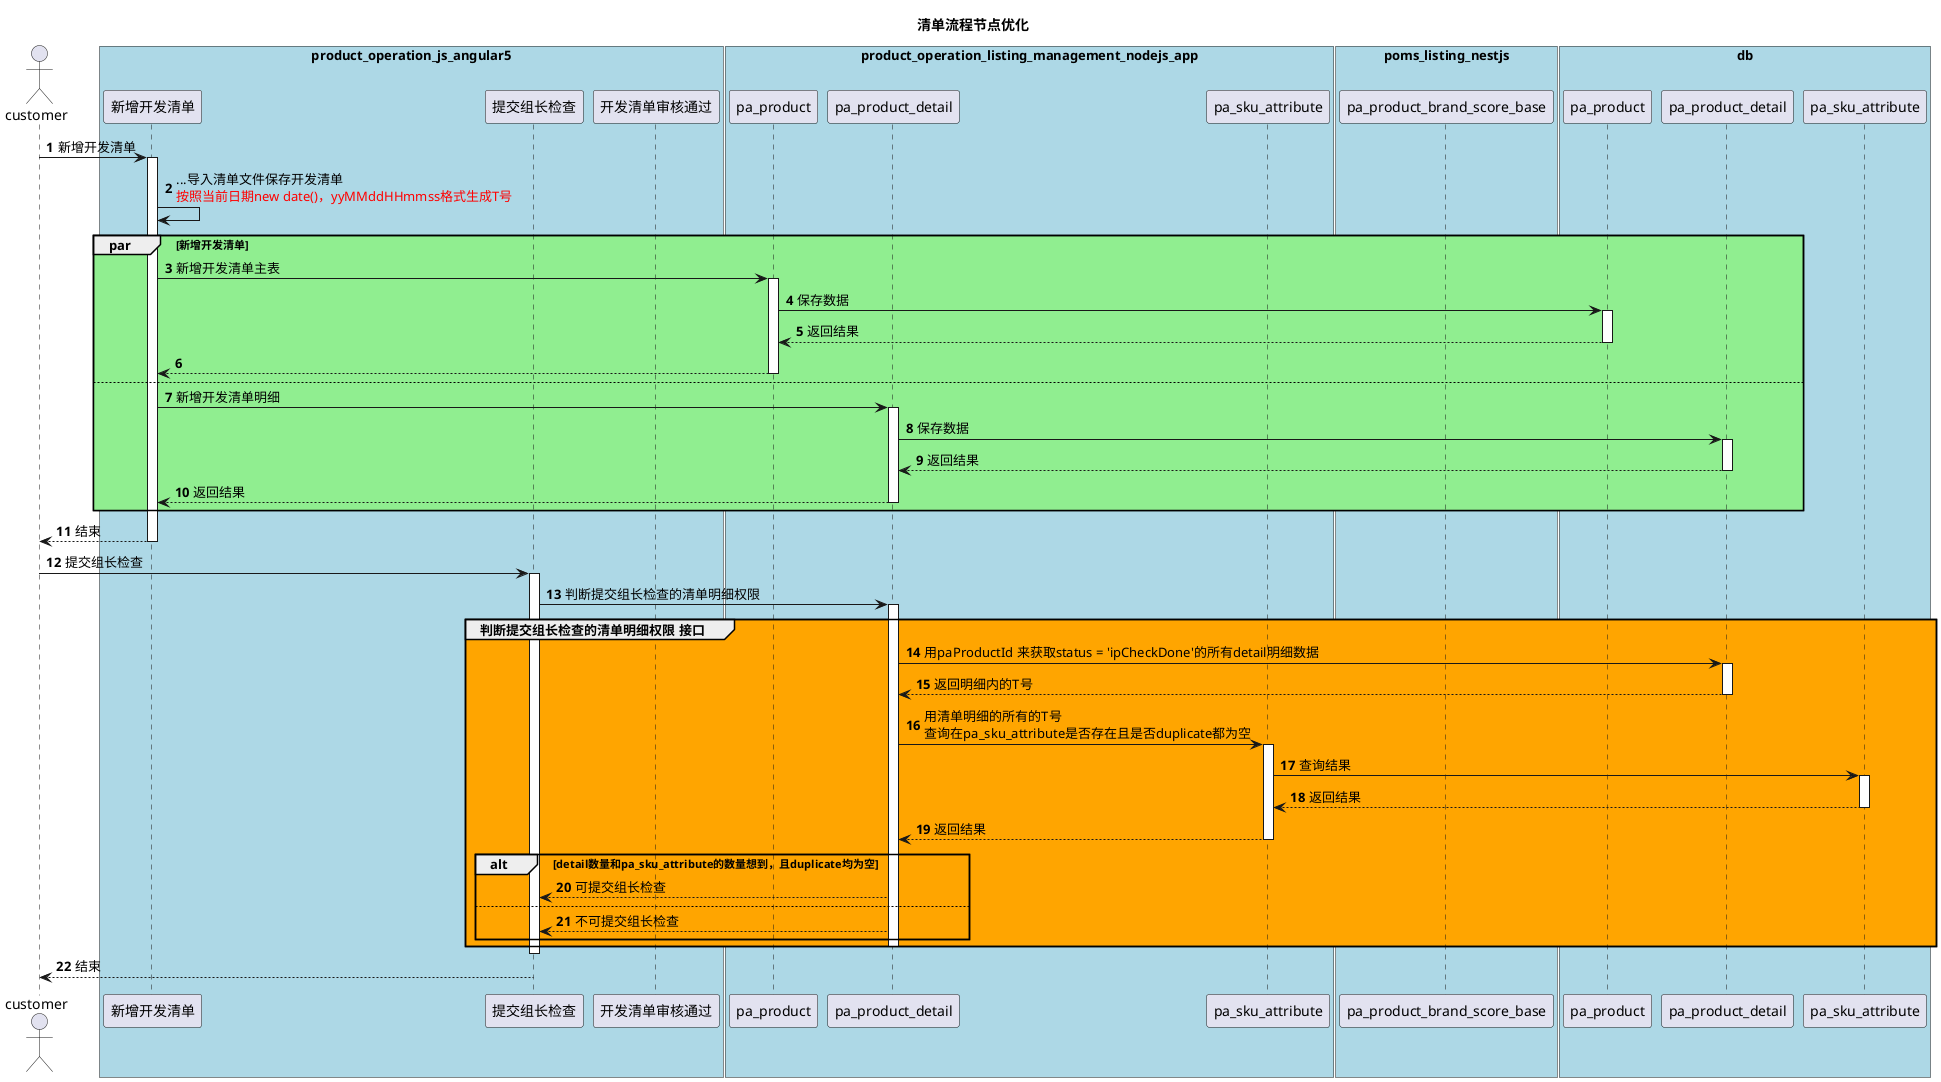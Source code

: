 @startuml
title 清单流程节点优化
autonumber

actor "customer" as customer

box "product_operation_js_angular5" #lightBlue
participant "新增开发清单" as html1
participant "提交组长检查" as html2
participant "开发清单审核通过" as html3
participant "修改品牌" as html3
end box

box "product_operation_listing_management_nodejs_app" #lightBlue
participant "pa_product" as node1
participant "pa_product_detail" as node2
participant "pa_sku_attribute" as node3
participant "pa_product_brand" as node3
end box

box "poms_listing_nestjs" #lightBlue
participant "pa_product_brand_score_base" as node4
end box

box "db" #lightBlue
participant "pa_product" as db1
participant "pa_product_detail" as db2
participant "pa_sku_attribute" as db3
end box

customer -> html1 : 新增开发清单
activate html1
html1 -> html1 : ...导入清单文件保存开发清单\n<color #red>按照当前日期new date()，yyMMddHHmmss格式生成T号

Par #lightGreen 新增开发清单
html1 -> node1 : 新增开发清单主表
activate node1
node1 -> db1 : 保存数据
activate db1
db1 --> node1 : 返回结果
deactivate db1
node1 --> html1 :
deactivate node1
else
html1 -> node2 : 新增开发清单明细
activate node2
node2 -> db2 : 保存数据
activate db2
db2 --> node2 : 返回结果
deactivate db2
node2 --> html1 : 返回结果
deactivate node2

end
html1 --> customer : 结束
deactivate html1


customer -> html2 : 提交组长检查
activate html2
html2 -> node2 : 判断提交组长检查的清单明细权限
activate node2
group #orange 判断提交组长检查的清单明细权限 接口
node2 -> db2 : 用paProductId 来获取status = 'ipCheckDone'的所有detail明细数据
activate db2
db2 --> node2 : 返回明细内的T号
deactivate db2
node2 -> node3 : 用清单明细的所有的T号\n查询在pa_sku_attribute是否存在且是否duplicate都为空
activate node3
node3 -> db3 : 查询结果
activate db3
db3 --> node3 : 返回结果
deactivate db3
node3 --> node2 : 返回结果
deactivate node3
alt detail数量和pa_sku_attribute的数量想到，且duplicate均为空
node2 --> html2 : 可提交组长检查
else
node2 --> html2 : 不可提交组长检查
end
deactivate node2
end
deactivate html2

html2 --> customer : 结束


@enduml